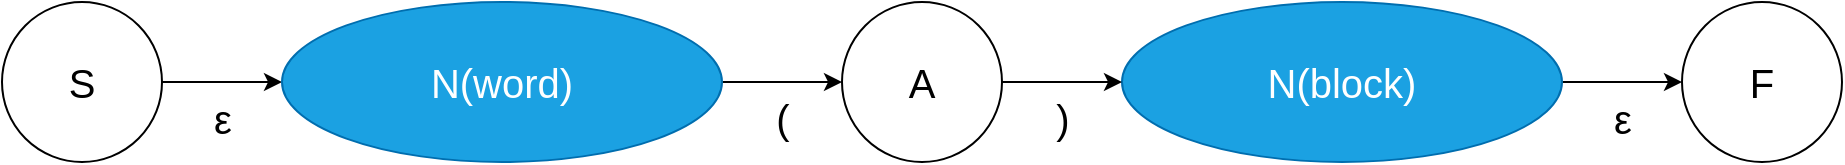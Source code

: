 <mxfile version="10.7.7" type="device"><diagram id="Cx7z8vA0UHoBSA7at_AG" name="Page-1"><mxGraphModel dx="432" dy="737" grid="1" gridSize="10" guides="1" tooltips="1" connect="1" arrows="1" fold="1" page="1" pageScale="1" pageWidth="827" pageHeight="1169" math="0" shadow="0"><root><mxCell id="0"/><mxCell id="1" parent="0"/><mxCell id="tsnpyOxvP_mT7jFvvnll-3" value="ε" style="edgeStyle=none;rounded=0;orthogonalLoop=1;jettySize=auto;html=1;exitX=1;exitY=0.5;exitDx=0;exitDy=0;entryX=0;entryY=0.5;entryDx=0;entryDy=0;fontSize=20;labelPosition=center;verticalLabelPosition=bottom;align=center;verticalAlign=top;" parent="1" source="fkXB4IhUIuQRAC3rqQto-1" target="tsnpyOxvP_mT7jFvvnll-2" edge="1"><mxGeometry relative="1" as="geometry"/></mxCell><mxCell id="fkXB4IhUIuQRAC3rqQto-1" value="S" style="ellipse;whiteSpace=wrap;html=1;aspect=fixed;fontSize=20;" parent="1" vertex="1"><mxGeometry x="20" y="40" width="80" height="80" as="geometry"/></mxCell><mxCell id="fkXB4IhUIuQRAC3rqQto-4" value="A" style="ellipse;whiteSpace=wrap;html=1;aspect=fixed;fontSize=20;strokeColor=#000000;perimeterSpacing=0;" parent="1" vertex="1"><mxGeometry x="440" y="40" width="80" height="80" as="geometry"/></mxCell><mxCell id="tsnpyOxvP_mT7jFvvnll-5" value="(" style="edgeStyle=none;rounded=0;orthogonalLoop=1;jettySize=auto;html=1;exitX=1;exitY=0.5;exitDx=0;exitDy=0;fontSize=20;entryX=0;entryY=0.5;entryDx=0;entryDy=0;labelPosition=center;verticalLabelPosition=bottom;align=center;verticalAlign=top;" parent="1" source="tsnpyOxvP_mT7jFvvnll-2" target="fkXB4IhUIuQRAC3rqQto-4" edge="1"><mxGeometry relative="1" as="geometry"/></mxCell><mxCell id="tsnpyOxvP_mT7jFvvnll-2" value="N(word)" style="ellipse;whiteSpace=wrap;html=1;fontSize=20;fillColor=#1ba1e2;strokeColor=#006EAF;fontColor=#ffffff;" parent="1" vertex="1"><mxGeometry x="160" y="40" width="220" height="80" as="geometry"/></mxCell><mxCell id="-oTrwNW-fh17F37wniO9-7" value="ε" style="edgeStyle=orthogonalEdgeStyle;rounded=0;orthogonalLoop=1;jettySize=auto;html=1;exitX=1;exitY=0.5;exitDx=0;exitDy=0;entryX=0;entryY=0.5;entryDx=0;entryDy=0;fontSize=20;labelPosition=center;verticalLabelPosition=bottom;align=center;verticalAlign=top;" edge="1" parent="1" source="-oTrwNW-fh17F37wniO9-1" target="-oTrwNW-fh17F37wniO9-5"><mxGeometry relative="1" as="geometry"/></mxCell><mxCell id="-oTrwNW-fh17F37wniO9-1" value="N(block)" style="ellipse;whiteSpace=wrap;html=1;fontSize=20;fillColor=#1ba1e2;strokeColor=#006EAF;fontColor=#ffffff;" vertex="1" parent="1"><mxGeometry x="580" y="40" width="220" height="80" as="geometry"/></mxCell><mxCell id="-oTrwNW-fh17F37wniO9-3" value=")" style="edgeStyle=none;rounded=0;orthogonalLoop=1;jettySize=auto;html=1;exitX=1;exitY=0.5;exitDx=0;exitDy=0;fontSize=20;entryX=0;entryY=0.5;entryDx=0;entryDy=0;labelPosition=center;verticalLabelPosition=bottom;align=center;verticalAlign=top;" edge="1" parent="1"><mxGeometry relative="1" as="geometry"><mxPoint x="520" y="80" as="sourcePoint"/><mxPoint x="580" y="80" as="targetPoint"/></mxGeometry></mxCell><mxCell id="-oTrwNW-fh17F37wniO9-5" value="F" style="ellipse;whiteSpace=wrap;html=1;aspect=fixed;fontSize=20;strokeColor=#000000;perimeterSpacing=0;" vertex="1" parent="1"><mxGeometry x="860" y="40" width="80" height="80" as="geometry"/></mxCell></root></mxGraphModel></diagram></mxfile>